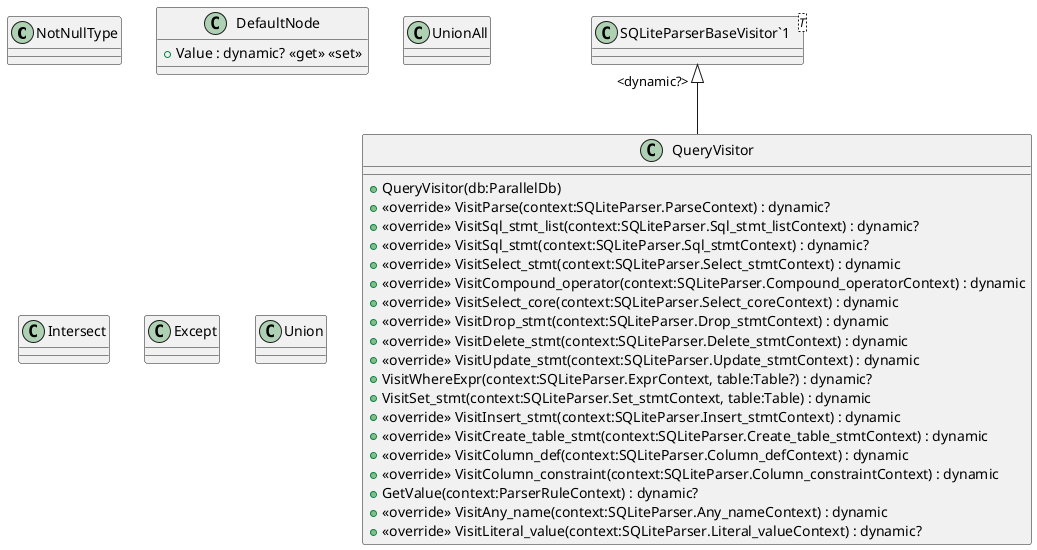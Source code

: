 @startuml
class NotNullType {
}
class DefaultNode {
    + Value : dynamic? <<get>> <<set>>
}
class QueryVisitor {
    + QueryVisitor(db:ParallelDb)
    + <<override>> VisitParse(context:SQLiteParser.ParseContext) : dynamic?
    + <<override>> VisitSql_stmt_list(context:SQLiteParser.Sql_stmt_listContext) : dynamic?
    + <<override>> VisitSql_stmt(context:SQLiteParser.Sql_stmtContext) : dynamic?
    + <<override>> VisitSelect_stmt(context:SQLiteParser.Select_stmtContext) : dynamic
    + <<override>> VisitCompound_operator(context:SQLiteParser.Compound_operatorContext) : dynamic
    + <<override>> VisitSelect_core(context:SQLiteParser.Select_coreContext) : dynamic
    + <<override>> VisitDrop_stmt(context:SQLiteParser.Drop_stmtContext) : dynamic
    + <<override>> VisitDelete_stmt(context:SQLiteParser.Delete_stmtContext) : dynamic
    + <<override>> VisitUpdate_stmt(context:SQLiteParser.Update_stmtContext) : dynamic
    + VisitWhereExpr(context:SQLiteParser.ExprContext, table:Table?) : dynamic?
    + VisitSet_stmt(context:SQLiteParser.Set_stmtContext, table:Table) : dynamic
    + <<override>> VisitInsert_stmt(context:SQLiteParser.Insert_stmtContext) : dynamic
    + <<override>> VisitCreate_table_stmt(context:SQLiteParser.Create_table_stmtContext) : dynamic
    + <<override>> VisitColumn_def(context:SQLiteParser.Column_defContext) : dynamic
    + <<override>> VisitColumn_constraint(context:SQLiteParser.Column_constraintContext) : dynamic
    + GetValue(context:ParserRuleContext) : dynamic?
    + <<override>> VisitAny_name(context:SQLiteParser.Any_nameContext) : dynamic
    + <<override>> VisitLiteral_value(context:SQLiteParser.Literal_valueContext) : dynamic?
}
class UnionAll {
}
class Intersect {
}
class Except {
}
class Union {
}
class "SQLiteParserBaseVisitor`1"<T> {
}
"SQLiteParserBaseVisitor`1" "<dynamic?>" <|-- QueryVisitor
@enduml
